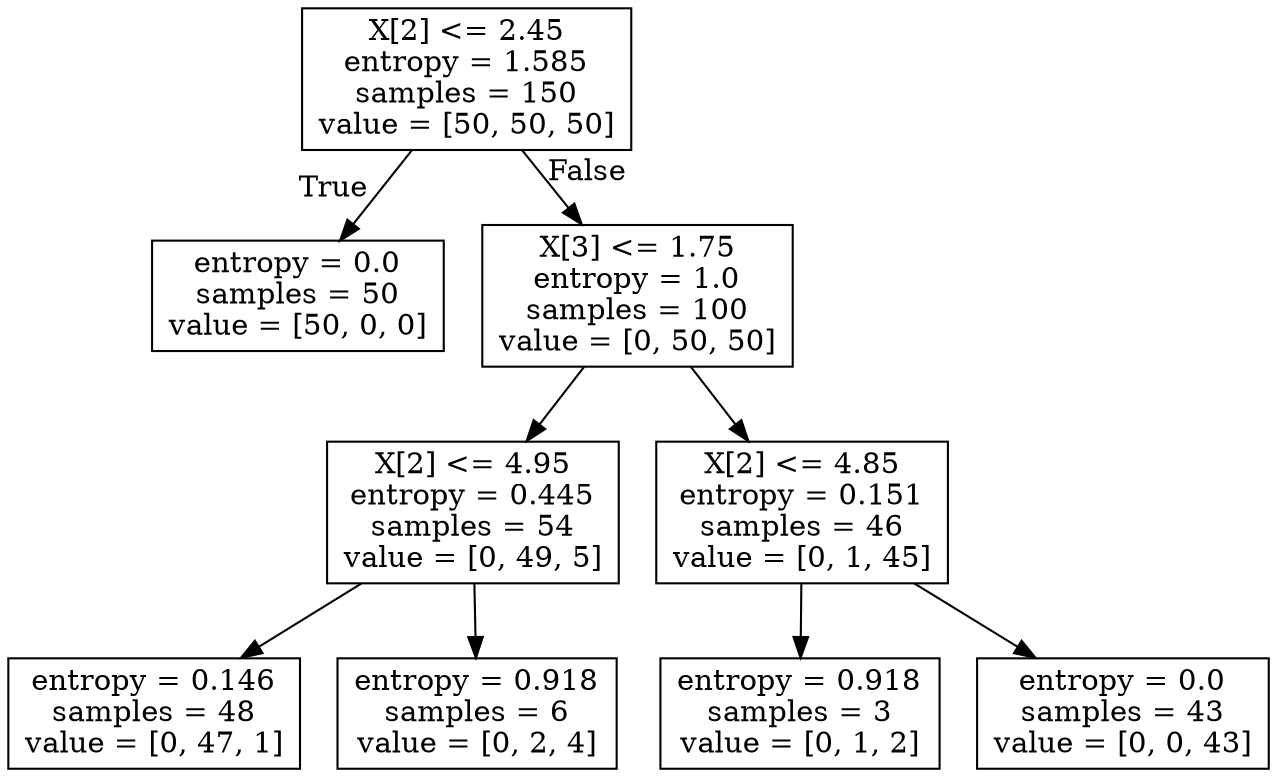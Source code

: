 digraph Tree {
node [shape=box] ;
0 [label="X[2] <= 2.45\nentropy = 1.585\nsamples = 150\nvalue = [50, 50, 50]"] ;
1 [label="entropy = 0.0\nsamples = 50\nvalue = [50, 0, 0]"] ;
0 -> 1 [labeldistance=2.5, labelangle=45, headlabel="True"] ;
2 [label="X[3] <= 1.75\nentropy = 1.0\nsamples = 100\nvalue = [0, 50, 50]"] ;
0 -> 2 [labeldistance=2.5, labelangle=-45, headlabel="False"] ;
3 [label="X[2] <= 4.95\nentropy = 0.445\nsamples = 54\nvalue = [0, 49, 5]"] ;
2 -> 3 ;
4 [label="entropy = 0.146\nsamples = 48\nvalue = [0, 47, 1]"] ;
3 -> 4 ;
5 [label="entropy = 0.918\nsamples = 6\nvalue = [0, 2, 4]"] ;
3 -> 5 ;
6 [label="X[2] <= 4.85\nentropy = 0.151\nsamples = 46\nvalue = [0, 1, 45]"] ;
2 -> 6 ;
7 [label="entropy = 0.918\nsamples = 3\nvalue = [0, 1, 2]"] ;
6 -> 7 ;
8 [label="entropy = 0.0\nsamples = 43\nvalue = [0, 0, 43]"] ;
6 -> 8 ;
}